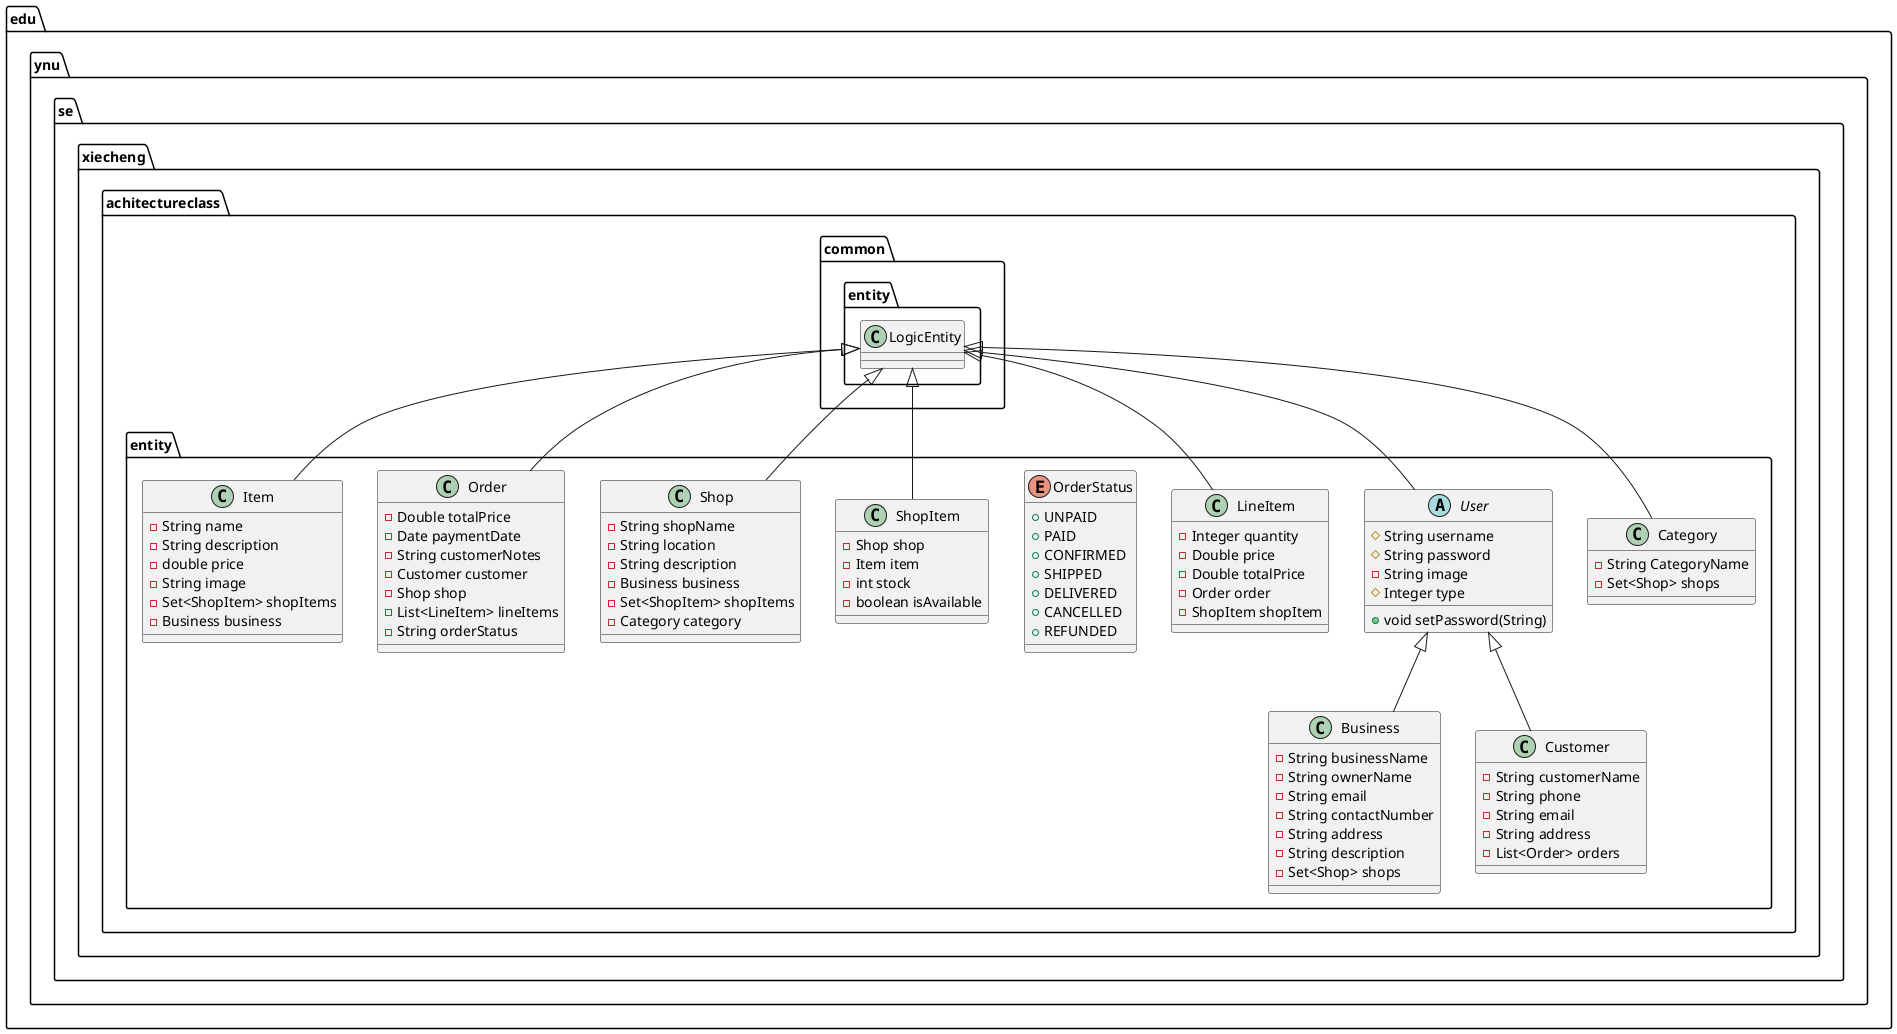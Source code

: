 @startuml
class edu.ynu.se.xiecheng.achitectureclass.entity.Business {
- String businessName
- String ownerName
- String email
- String contactNumber
- String address
- String description
- Set<Shop> shops
}
class edu.ynu.se.xiecheng.achitectureclass.entity.Category {
- String CategoryName
- Set<Shop> shops
}
abstract class edu.ynu.se.xiecheng.achitectureclass.entity.User {
# String username
# String password
- String image
# Integer type
+ void setPassword(String)
}
class edu.ynu.se.xiecheng.achitectureclass.entity.LineItem {
- Integer quantity
- Double price
- Double totalPrice
- Order order
- ShopItem shopItem
}
enum edu.ynu.se.xiecheng.achitectureclass.entity.OrderStatus {
+  UNPAID
+  PAID
+  CONFIRMED
+  SHIPPED
+  DELIVERED
+  CANCELLED
+  REFUNDED
}
class edu.ynu.se.xiecheng.achitectureclass.entity.ShopItem {
- Shop shop
- Item item
- int stock
- boolean isAvailable
}
class edu.ynu.se.xiecheng.achitectureclass.entity.Shop {
- String shopName
- String location
- String description
- Business business
- Set<ShopItem> shopItems
- Category category
}
class edu.ynu.se.xiecheng.achitectureclass.entity.Customer {
- String customerName
- String phone
- String email
- String address
- List<Order> orders
}
class edu.ynu.se.xiecheng.achitectureclass.entity.Order {
- Double totalPrice
- Date paymentDate
- String customerNotes
- Customer customer
- Shop shop
- List<LineItem> lineItems
- String orderStatus
}
class edu.ynu.se.xiecheng.achitectureclass.entity.Item {
- String name
- String description
- double price
- String image
- Set<ShopItem> shopItems
- Business business
}


edu.ynu.se.xiecheng.achitectureclass.entity.User <|-- edu.ynu.se.xiecheng.achitectureclass.entity.Business
edu.ynu.se.xiecheng.achitectureclass.common.entity.LogicEntity <|-- edu.ynu.se.xiecheng.achitectureclass.entity.Category
edu.ynu.se.xiecheng.achitectureclass.common.entity.LogicEntity <|-- edu.ynu.se.xiecheng.achitectureclass.entity.User
edu.ynu.se.xiecheng.achitectureclass.common.entity.LogicEntity <|-- edu.ynu.se.xiecheng.achitectureclass.entity.LineItem
edu.ynu.se.xiecheng.achitectureclass.common.entity.LogicEntity <|-- edu.ynu.se.xiecheng.achitectureclass.entity.ShopItem
edu.ynu.se.xiecheng.achitectureclass.common.entity.LogicEntity <|-- edu.ynu.se.xiecheng.achitectureclass.entity.Shop
edu.ynu.se.xiecheng.achitectureclass.entity.User <|-- edu.ynu.se.xiecheng.achitectureclass.entity.Customer
edu.ynu.se.xiecheng.achitectureclass.common.entity.LogicEntity <|-- edu.ynu.se.xiecheng.achitectureclass.entity.Order
edu.ynu.se.xiecheng.achitectureclass.common.entity.LogicEntity <|-- edu.ynu.se.xiecheng.achitectureclass.entity.Item
@enduml